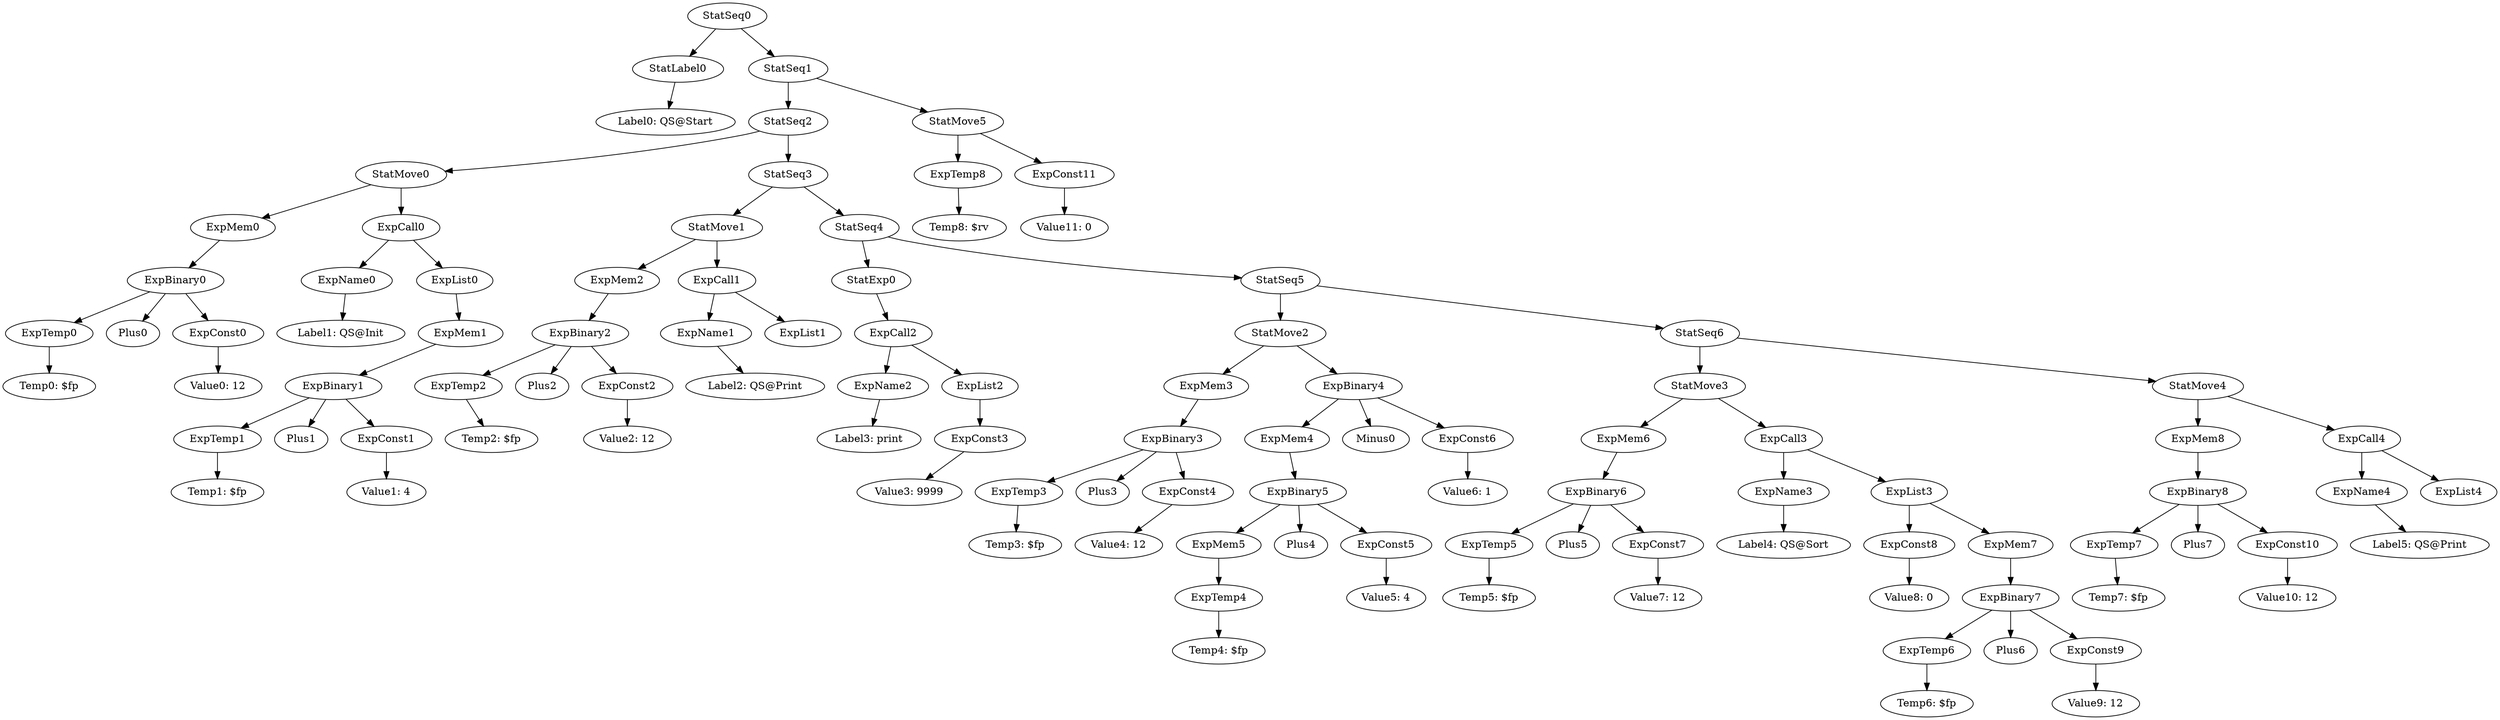 digraph {
	ordering = out;
	ExpConst11 -> "Value11: 0";
	ExpCall4 -> ExpName4;
	ExpCall4 -> ExpList4;
	StatSeq1 -> StatSeq2;
	StatSeq1 -> StatMove5;
	ExpMem8 -> ExpBinary8;
	StatMove4 -> ExpMem8;
	StatMove4 -> ExpCall4;
	ExpConst10 -> "Value10: 12";
	ExpBinary8 -> ExpTemp7;
	ExpBinary8 -> Plus7;
	ExpBinary8 -> ExpConst10;
	StatSeq6 -> StatMove3;
	StatSeq6 -> StatMove4;
	ExpTemp8 -> "Temp8: $rv";
	ExpBinary7 -> ExpTemp6;
	ExpBinary7 -> Plus6;
	ExpBinary7 -> ExpConst9;
	ExpTemp6 -> "Temp6: $fp";
	ExpList3 -> ExpConst8;
	ExpList3 -> ExpMem7;
	ExpName3 -> "Label4: QS@Sort";
	StatMove3 -> ExpMem6;
	StatMove3 -> ExpCall3;
	ExpCall2 -> ExpName2;
	ExpCall2 -> ExpList2;
	ExpTemp2 -> "Temp2: $fp";
	StatSeq2 -> StatMove0;
	StatSeq2 -> StatSeq3;
	ExpCall1 -> ExpName1;
	ExpCall1 -> ExpList1;
	ExpList0 -> ExpMem1;
	ExpName1 -> "Label2: QS@Print";
	StatMove1 -> ExpMem2;
	StatMove1 -> ExpCall1;
	StatSeq5 -> StatMove2;
	StatSeq5 -> StatSeq6;
	ExpConst1 -> "Value1: 4";
	ExpBinary0 -> ExpTemp0;
	ExpBinary0 -> Plus0;
	ExpBinary0 -> ExpConst0;
	ExpName4 -> "Label5: QS@Print";
	ExpMem4 -> ExpBinary5;
	StatMove0 -> ExpMem0;
	StatMove0 -> ExpCall0;
	ExpMem2 -> ExpBinary2;
	ExpCall0 -> ExpName0;
	ExpCall0 -> ExpList0;
	StatSeq4 -> StatExp0;
	StatSeq4 -> StatSeq5;
	ExpTemp7 -> "Temp7: $fp";
	ExpTemp0 -> "Temp0: $fp";
	ExpTemp1 -> "Temp1: $fp";
	ExpName2 -> "Label3: print";
	ExpTemp5 -> "Temp5: $fp";
	ExpConst6 -> "Value6: 1";
	ExpMem1 -> ExpBinary1;
	ExpCall3 -> ExpName3;
	ExpCall3 -> ExpList3;
	ExpBinary1 -> ExpTemp1;
	ExpBinary1 -> Plus1;
	ExpBinary1 -> ExpConst1;
	ExpMem0 -> ExpBinary0;
	ExpBinary6 -> ExpTemp5;
	ExpBinary6 -> Plus5;
	ExpBinary6 -> ExpConst7;
	ExpMem5 -> ExpTemp4;
	StatLabel0 -> "Label0: QS@Start";
	ExpBinary2 -> ExpTemp2;
	ExpBinary2 -> Plus2;
	ExpBinary2 -> ExpConst2;
	ExpName0 -> "Label1: QS@Init";
	ExpMem7 -> ExpBinary7;
	StatSeq3 -> StatMove1;
	StatSeq3 -> StatSeq4;
	ExpConst3 -> "Value3: 9999";
	ExpConst7 -> "Value7: 12";
	ExpList2 -> ExpConst3;
	StatSeq0 -> StatLabel0;
	StatSeq0 -> StatSeq1;
	StatExp0 -> ExpCall2;
	ExpConst8 -> "Value8: 0";
	ExpConst4 -> "Value4: 12";
	ExpTemp3 -> "Temp3: $fp";
	ExpConst2 -> "Value2: 12";
	ExpBinary3 -> ExpTemp3;
	ExpBinary3 -> Plus3;
	ExpBinary3 -> ExpConst4;
	StatMove5 -> ExpTemp8;
	StatMove5 -> ExpConst11;
	ExpConst5 -> "Value5: 4";
	ExpMem3 -> ExpBinary3;
	StatMove2 -> ExpMem3;
	StatMove2 -> ExpBinary4;
	ExpTemp4 -> "Temp4: $fp";
	ExpConst9 -> "Value9: 12";
	ExpBinary5 -> ExpMem5;
	ExpBinary5 -> Plus4;
	ExpBinary5 -> ExpConst5;
	ExpConst0 -> "Value0: 12";
	ExpBinary4 -> ExpMem4;
	ExpBinary4 -> Minus0;
	ExpBinary4 -> ExpConst6;
	ExpMem6 -> ExpBinary6;
}

